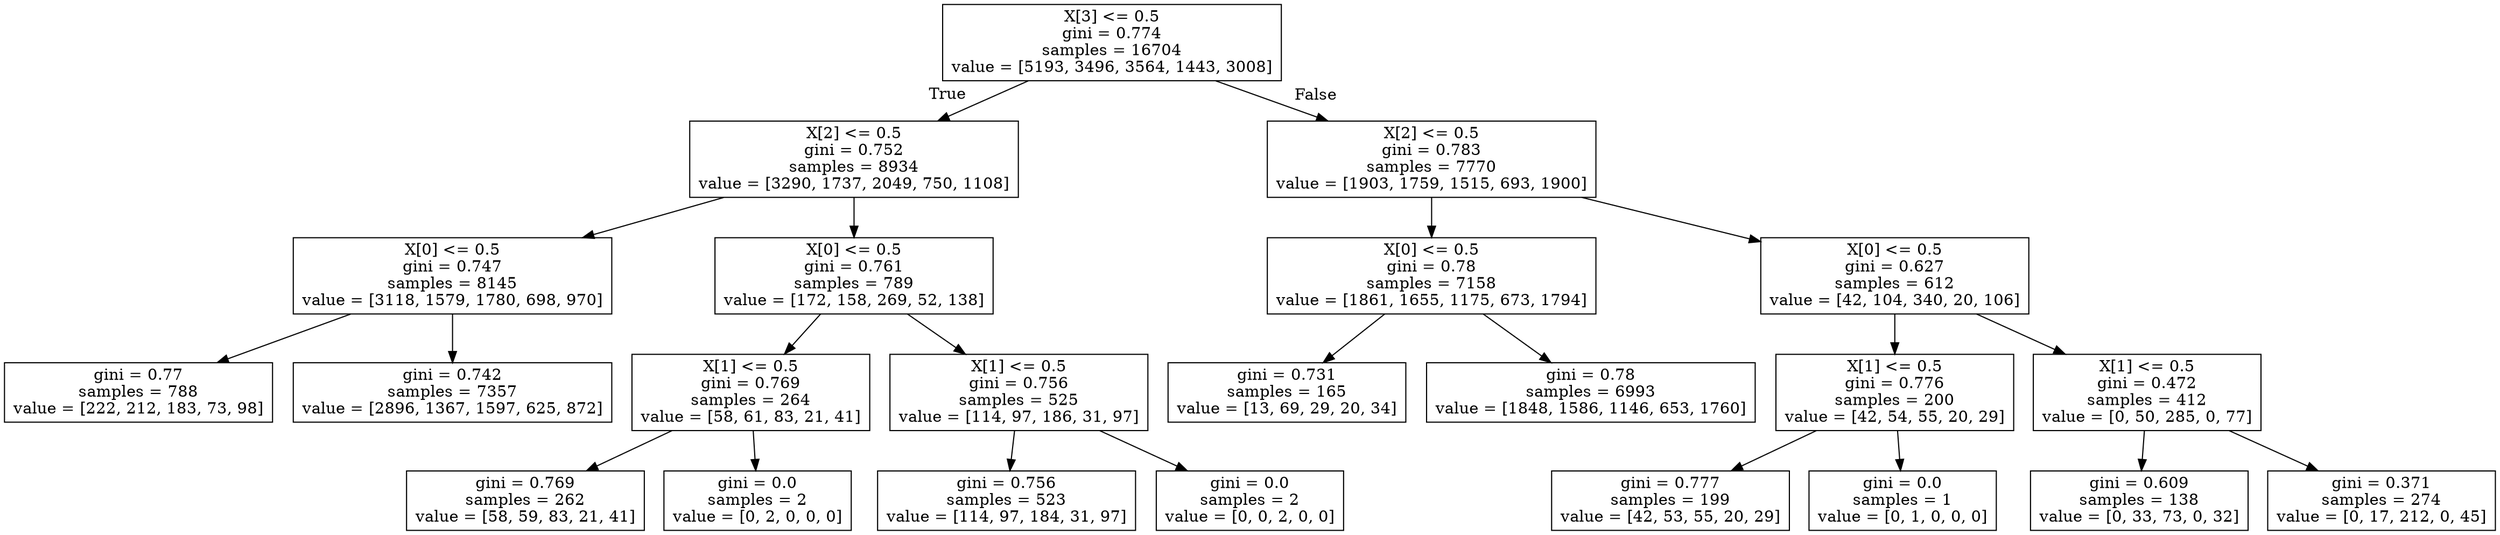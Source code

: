digraph Tree {
node [shape=box] ;
0 [label="X[3] <= 0.5\ngini = 0.774\nsamples = 16704\nvalue = [5193, 3496, 3564, 1443, 3008]"] ;
1 [label="X[2] <= 0.5\ngini = 0.752\nsamples = 8934\nvalue = [3290, 1737, 2049, 750, 1108]"] ;
0 -> 1 [labeldistance=2.5, labelangle=45, headlabel="True"] ;
2 [label="X[0] <= 0.5\ngini = 0.747\nsamples = 8145\nvalue = [3118, 1579, 1780, 698, 970]"] ;
1 -> 2 ;
3 [label="gini = 0.77\nsamples = 788\nvalue = [222, 212, 183, 73, 98]"] ;
2 -> 3 ;
4 [label="gini = 0.742\nsamples = 7357\nvalue = [2896, 1367, 1597, 625, 872]"] ;
2 -> 4 ;
5 [label="X[0] <= 0.5\ngini = 0.761\nsamples = 789\nvalue = [172, 158, 269, 52, 138]"] ;
1 -> 5 ;
6 [label="X[1] <= 0.5\ngini = 0.769\nsamples = 264\nvalue = [58, 61, 83, 21, 41]"] ;
5 -> 6 ;
7 [label="gini = 0.769\nsamples = 262\nvalue = [58, 59, 83, 21, 41]"] ;
6 -> 7 ;
8 [label="gini = 0.0\nsamples = 2\nvalue = [0, 2, 0, 0, 0]"] ;
6 -> 8 ;
9 [label="X[1] <= 0.5\ngini = 0.756\nsamples = 525\nvalue = [114, 97, 186, 31, 97]"] ;
5 -> 9 ;
10 [label="gini = 0.756\nsamples = 523\nvalue = [114, 97, 184, 31, 97]"] ;
9 -> 10 ;
11 [label="gini = 0.0\nsamples = 2\nvalue = [0, 0, 2, 0, 0]"] ;
9 -> 11 ;
12 [label="X[2] <= 0.5\ngini = 0.783\nsamples = 7770\nvalue = [1903, 1759, 1515, 693, 1900]"] ;
0 -> 12 [labeldistance=2.5, labelangle=-45, headlabel="False"] ;
13 [label="X[0] <= 0.5\ngini = 0.78\nsamples = 7158\nvalue = [1861, 1655, 1175, 673, 1794]"] ;
12 -> 13 ;
14 [label="gini = 0.731\nsamples = 165\nvalue = [13, 69, 29, 20, 34]"] ;
13 -> 14 ;
15 [label="gini = 0.78\nsamples = 6993\nvalue = [1848, 1586, 1146, 653, 1760]"] ;
13 -> 15 ;
16 [label="X[0] <= 0.5\ngini = 0.627\nsamples = 612\nvalue = [42, 104, 340, 20, 106]"] ;
12 -> 16 ;
17 [label="X[1] <= 0.5\ngini = 0.776\nsamples = 200\nvalue = [42, 54, 55, 20, 29]"] ;
16 -> 17 ;
18 [label="gini = 0.777\nsamples = 199\nvalue = [42, 53, 55, 20, 29]"] ;
17 -> 18 ;
19 [label="gini = 0.0\nsamples = 1\nvalue = [0, 1, 0, 0, 0]"] ;
17 -> 19 ;
20 [label="X[1] <= 0.5\ngini = 0.472\nsamples = 412\nvalue = [0, 50, 285, 0, 77]"] ;
16 -> 20 ;
21 [label="gini = 0.609\nsamples = 138\nvalue = [0, 33, 73, 0, 32]"] ;
20 -> 21 ;
22 [label="gini = 0.371\nsamples = 274\nvalue = [0, 17, 212, 0, 45]"] ;
20 -> 22 ;
}